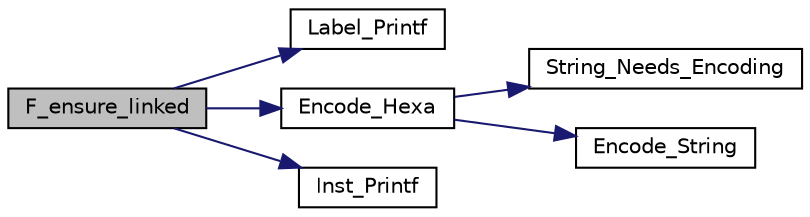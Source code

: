 digraph "F_ensure_linked"
{
  edge [fontname="Helvetica",fontsize="10",labelfontname="Helvetica",labelfontsize="10"];
  node [fontname="Helvetica",fontsize="10",shape=record];
  rankdir="LR";
  Node1 [label="F_ensure_linked",height=0.2,width=0.4,color="black", fillcolor="grey75", style="filled", fontcolor="black"];
  Node1 -> Node2 [color="midnightblue",fontsize="10",style="solid"];
  Node2 [label="Label_Printf",height=0.2,width=0.4,color="black", fillcolor="white", style="filled",URL="$wam2ma_8c.html#a372e9ab684b569db6f4fe9d63342d3df"];
  Node1 -> Node3 [color="midnightblue",fontsize="10",style="solid"];
  Node3 [label="Encode_Hexa",height=0.2,width=0.4,color="black", fillcolor="white", style="filled",URL="$decode__hexa_8c.html#a0aad39c0b4397f86ad4f9b31a906dc98"];
  Node3 -> Node4 [color="midnightblue",fontsize="10",style="solid"];
  Node4 [label="String_Needs_Encoding",height=0.2,width=0.4,color="black", fillcolor="white", style="filled",URL="$decode__hexa_8c.html#a8a7fa7613a1d5fd2eede3eac2b5c3e14"];
  Node3 -> Node5 [color="midnightblue",fontsize="10",style="solid"];
  Node5 [label="Encode_String",height=0.2,width=0.4,color="black", fillcolor="white", style="filled",URL="$decode__hexa_8c.html#af030172e978318216d4d40234f0a3287"];
  Node1 -> Node6 [color="midnightblue",fontsize="10",style="solid"];
  Node6 [label="Inst_Printf",height=0.2,width=0.4,color="black", fillcolor="white", style="filled",URL="$wam2ma_8c.html#a3cd8f58f2bf669fecf3c585a066f9d8b"];
}
